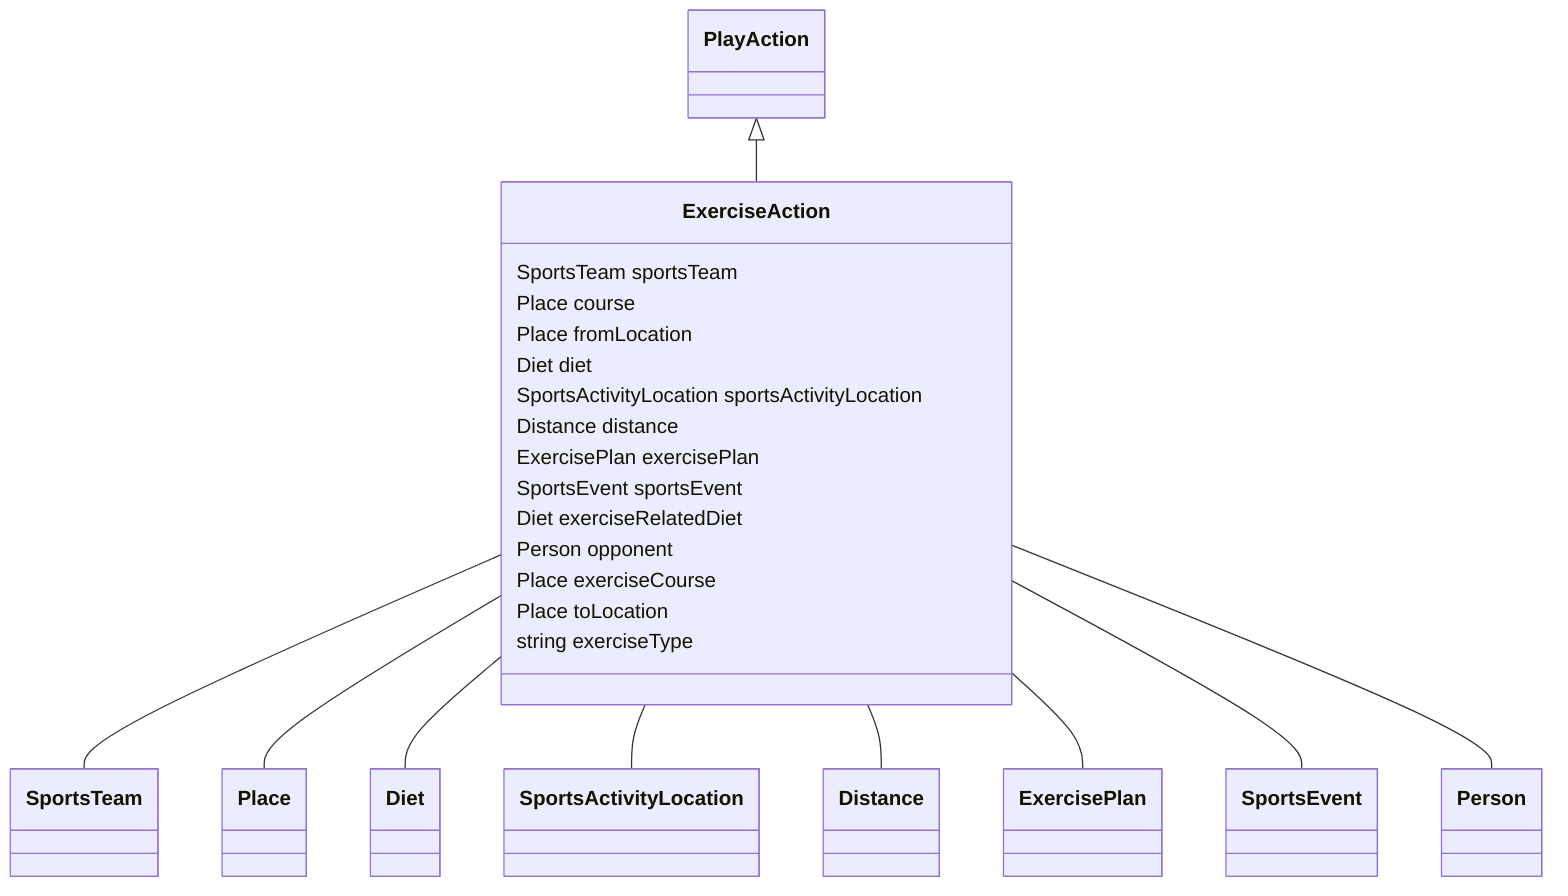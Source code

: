 classDiagram
  ExerciseAction -- SportsTeam
ExerciseAction -- Place
ExerciseAction -- Diet
ExerciseAction -- SportsActivityLocation
ExerciseAction -- Distance
ExerciseAction -- ExercisePlan
ExerciseAction -- SportsEvent
ExerciseAction -- Person


PlayAction <|-- ExerciseAction
class ExerciseAction {

  SportsTeam sportsTeam
  Place course
  Place fromLocation
  Diet diet
  SportsActivityLocation sportsActivityLocation
  Distance distance
  ExercisePlan exercisePlan
  SportsEvent sportsEvent
  Diet exerciseRelatedDiet
  Person opponent
  Place exerciseCourse
  Place toLocation
  string exerciseType

}